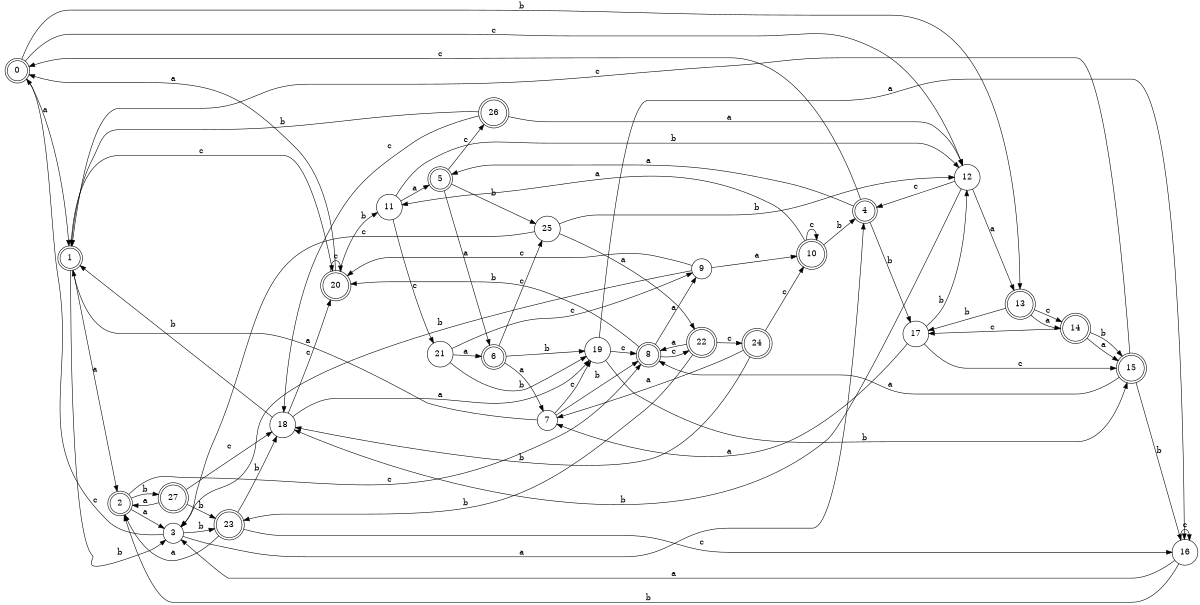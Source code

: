 digraph n23_5 {
__start0 [label="" shape="none"];

rankdir=LR;
size="8,5";

s0 [style="rounded,filled", color="black", fillcolor="white" shape="doublecircle", label="0"];
s1 [style="rounded,filled", color="black", fillcolor="white" shape="doublecircle", label="1"];
s2 [style="rounded,filled", color="black", fillcolor="white" shape="doublecircle", label="2"];
s3 [style="filled", color="black", fillcolor="white" shape="circle", label="3"];
s4 [style="rounded,filled", color="black", fillcolor="white" shape="doublecircle", label="4"];
s5 [style="rounded,filled", color="black", fillcolor="white" shape="doublecircle", label="5"];
s6 [style="rounded,filled", color="black", fillcolor="white" shape="doublecircle", label="6"];
s7 [style="filled", color="black", fillcolor="white" shape="circle", label="7"];
s8 [style="rounded,filled", color="black", fillcolor="white" shape="doublecircle", label="8"];
s9 [style="filled", color="black", fillcolor="white" shape="circle", label="9"];
s10 [style="rounded,filled", color="black", fillcolor="white" shape="doublecircle", label="10"];
s11 [style="filled", color="black", fillcolor="white" shape="circle", label="11"];
s12 [style="filled", color="black", fillcolor="white" shape="circle", label="12"];
s13 [style="rounded,filled", color="black", fillcolor="white" shape="doublecircle", label="13"];
s14 [style="rounded,filled", color="black", fillcolor="white" shape="doublecircle", label="14"];
s15 [style="rounded,filled", color="black", fillcolor="white" shape="doublecircle", label="15"];
s16 [style="filled", color="black", fillcolor="white" shape="circle", label="16"];
s17 [style="filled", color="black", fillcolor="white" shape="circle", label="17"];
s18 [style="filled", color="black", fillcolor="white" shape="circle", label="18"];
s19 [style="filled", color="black", fillcolor="white" shape="circle", label="19"];
s20 [style="rounded,filled", color="black", fillcolor="white" shape="doublecircle", label="20"];
s21 [style="filled", color="black", fillcolor="white" shape="circle", label="21"];
s22 [style="rounded,filled", color="black", fillcolor="white" shape="doublecircle", label="22"];
s23 [style="rounded,filled", color="black", fillcolor="white" shape="doublecircle", label="23"];
s24 [style="rounded,filled", color="black", fillcolor="white" shape="doublecircle", label="24"];
s25 [style="filled", color="black", fillcolor="white" shape="circle", label="25"];
s26 [style="rounded,filled", color="black", fillcolor="white" shape="doublecircle", label="26"];
s27 [style="rounded,filled", color="black", fillcolor="white" shape="doublecircle", label="27"];
s0 -> s1 [label="a"];
s0 -> s13 [label="b"];
s0 -> s12 [label="c"];
s1 -> s2 [label="a"];
s1 -> s3 [label="b"];
s1 -> s20 [label="c"];
s2 -> s3 [label="a"];
s2 -> s27 [label="b"];
s2 -> s8 [label="c"];
s3 -> s4 [label="a"];
s3 -> s23 [label="b"];
s3 -> s0 [label="c"];
s4 -> s5 [label="a"];
s4 -> s17 [label="b"];
s4 -> s0 [label="c"];
s5 -> s6 [label="a"];
s5 -> s25 [label="b"];
s5 -> s26 [label="c"];
s6 -> s7 [label="a"];
s6 -> s19 [label="b"];
s6 -> s25 [label="c"];
s7 -> s1 [label="a"];
s7 -> s8 [label="b"];
s7 -> s19 [label="c"];
s8 -> s9 [label="a"];
s8 -> s20 [label="b"];
s8 -> s22 [label="c"];
s9 -> s10 [label="a"];
s9 -> s3 [label="b"];
s9 -> s20 [label="c"];
s10 -> s11 [label="a"];
s10 -> s4 [label="b"];
s10 -> s10 [label="c"];
s11 -> s5 [label="a"];
s11 -> s12 [label="b"];
s11 -> s21 [label="c"];
s12 -> s13 [label="a"];
s12 -> s18 [label="b"];
s12 -> s4 [label="c"];
s13 -> s14 [label="a"];
s13 -> s17 [label="b"];
s13 -> s14 [label="c"];
s14 -> s15 [label="a"];
s14 -> s15 [label="b"];
s14 -> s17 [label="c"];
s15 -> s8 [label="a"];
s15 -> s16 [label="b"];
s15 -> s1 [label="c"];
s16 -> s3 [label="a"];
s16 -> s2 [label="b"];
s16 -> s16 [label="c"];
s17 -> s7 [label="a"];
s17 -> s12 [label="b"];
s17 -> s15 [label="c"];
s18 -> s19 [label="a"];
s18 -> s1 [label="b"];
s18 -> s20 [label="c"];
s19 -> s16 [label="a"];
s19 -> s15 [label="b"];
s19 -> s8 [label="c"];
s20 -> s0 [label="a"];
s20 -> s11 [label="b"];
s20 -> s20 [label="c"];
s21 -> s6 [label="a"];
s21 -> s19 [label="b"];
s21 -> s9 [label="c"];
s22 -> s8 [label="a"];
s22 -> s23 [label="b"];
s22 -> s24 [label="c"];
s23 -> s2 [label="a"];
s23 -> s18 [label="b"];
s23 -> s16 [label="c"];
s24 -> s7 [label="a"];
s24 -> s18 [label="b"];
s24 -> s10 [label="c"];
s25 -> s22 [label="a"];
s25 -> s12 [label="b"];
s25 -> s3 [label="c"];
s26 -> s12 [label="a"];
s26 -> s1 [label="b"];
s26 -> s18 [label="c"];
s27 -> s2 [label="a"];
s27 -> s23 [label="b"];
s27 -> s18 [label="c"];

}